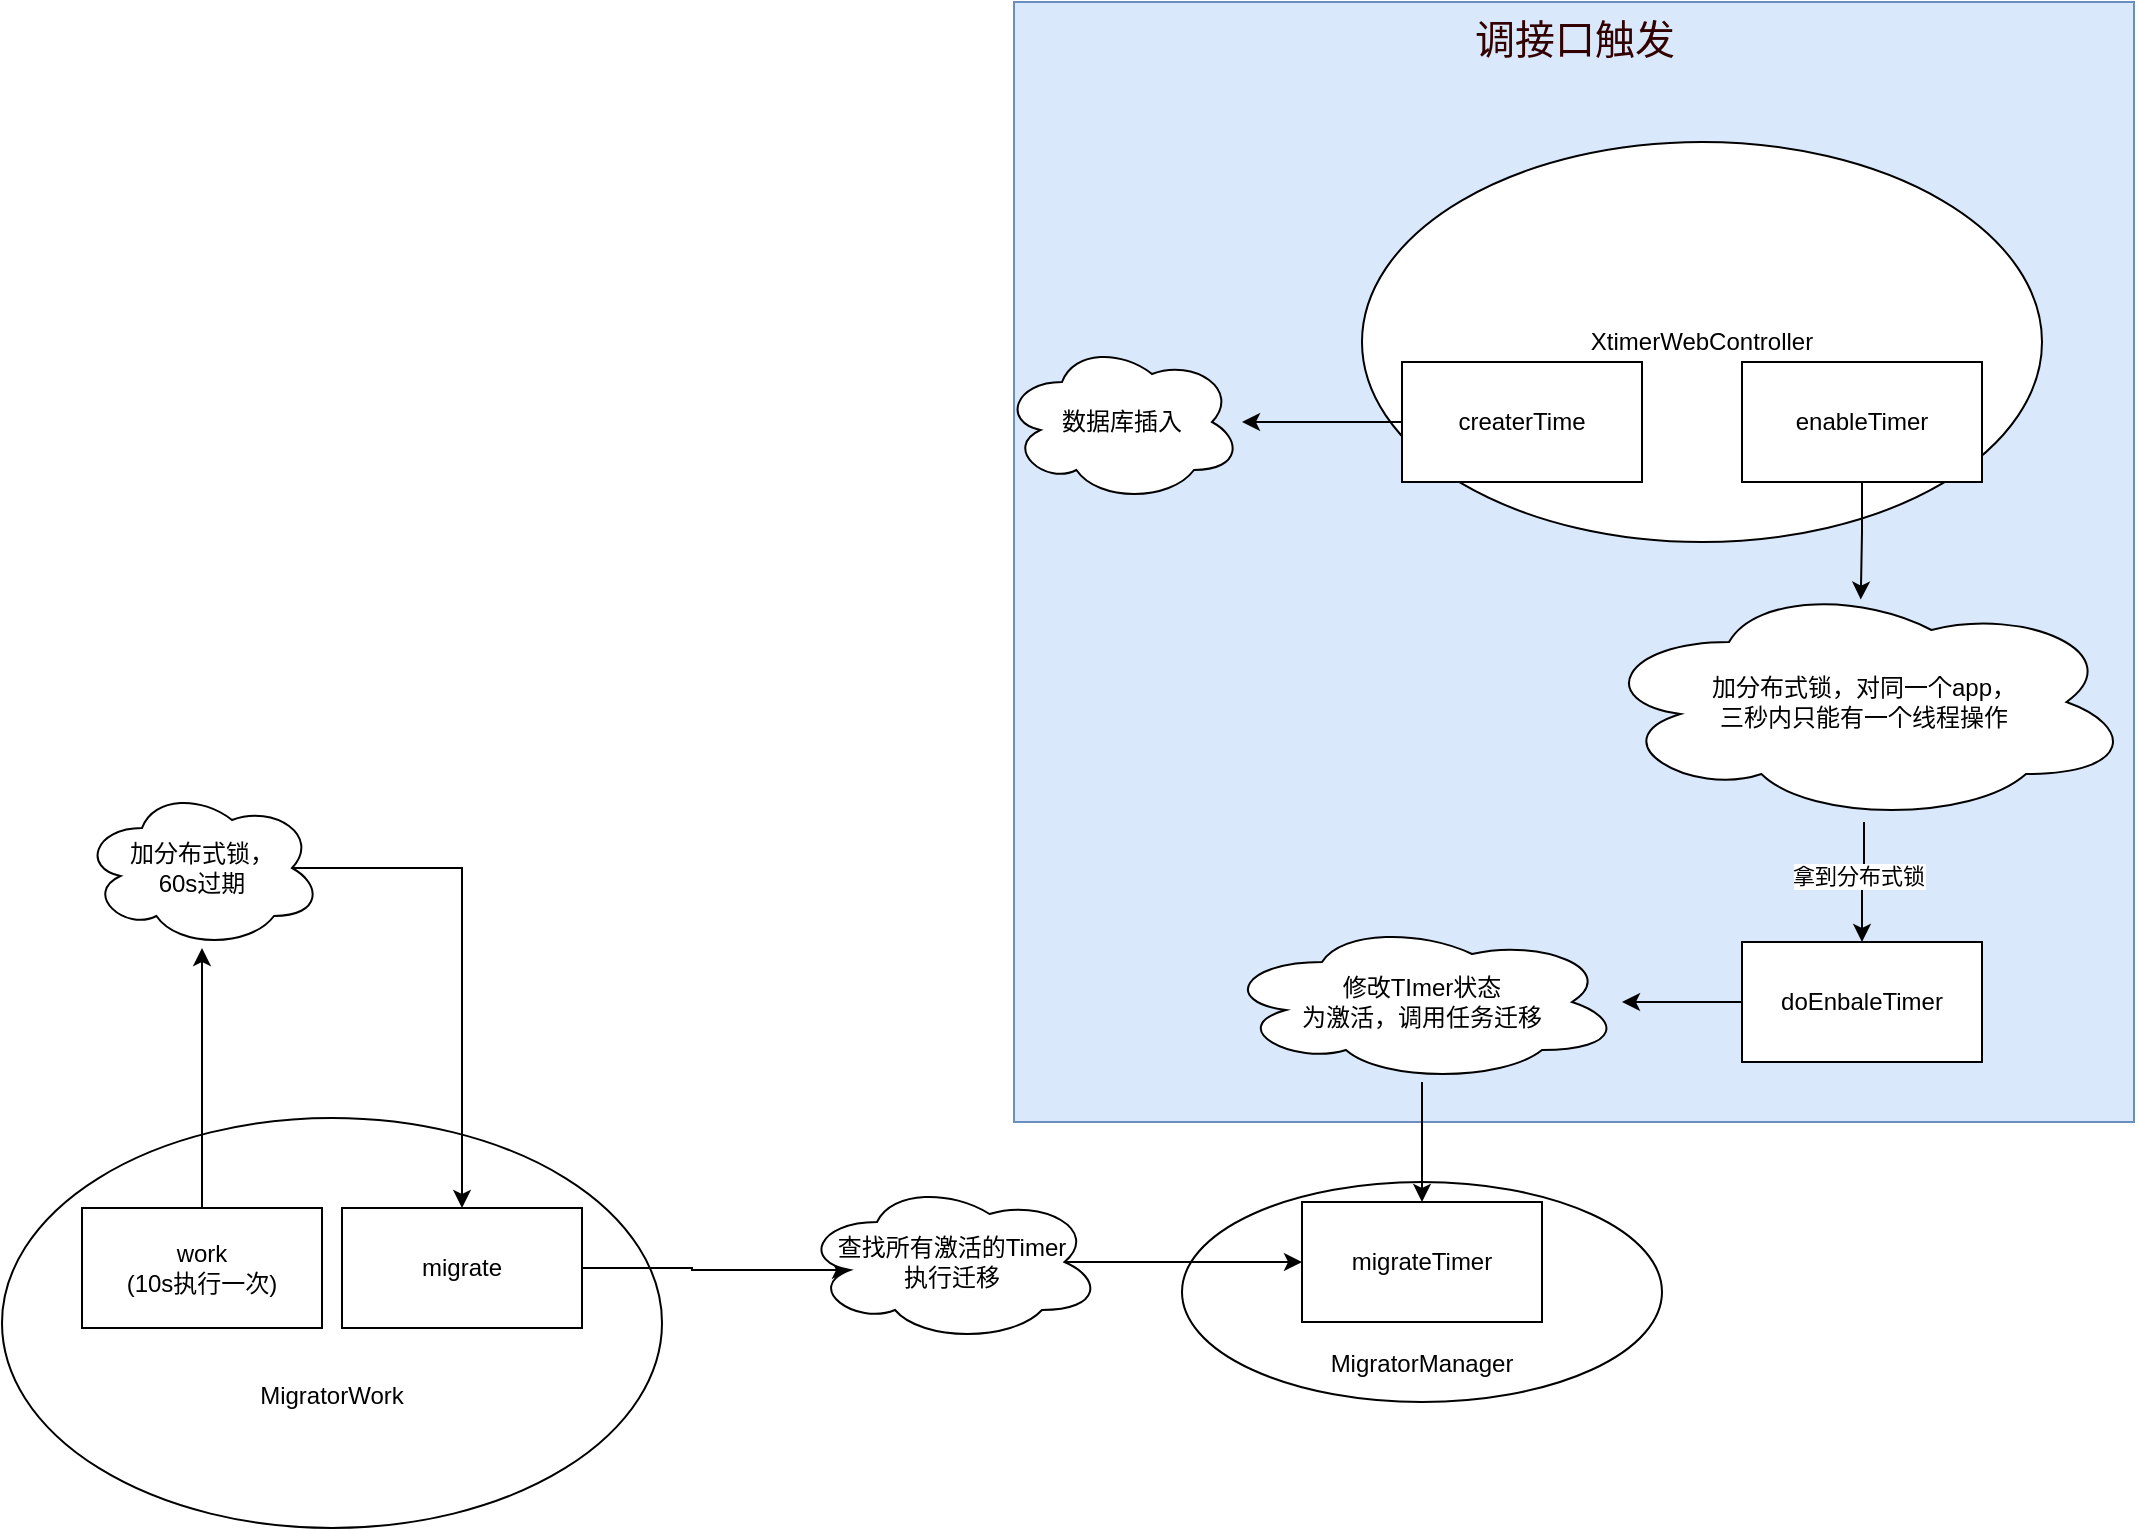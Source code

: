 <mxfile version="26.1.0">
  <diagram name="第 1 页" id="JjAhJUpeRirN_-w8hsYV">
    <mxGraphModel dx="2835" dy="1291" grid="1" gridSize="10" guides="1" tooltips="1" connect="1" arrows="1" fold="1" page="1" pageScale="1" pageWidth="827" pageHeight="1169" math="0" shadow="0">
      <root>
        <mxCell id="0" />
        <mxCell id="1" parent="0" />
        <mxCell id="cCkPG6rzrQ6bPVn2WC5E-35" value="调接口触发" style="html=1;aspect=fixed;align=center;labelPosition=center;verticalLabelPosition=middle;verticalAlign=top;fillColor=#dae8fc;strokeColor=#6c8ebf;spacingBottom=10;labelBorderColor=none;fontSize=20;fontColor=light-dark(#330000,#6CA7FF);" vertex="1" parent="1">
          <mxGeometry x="-794" y="70" width="560" height="560" as="geometry" />
        </mxCell>
        <mxCell id="cCkPG6rzrQ6bPVn2WC5E-31" value="XtimerWebController" style="ellipse;whiteSpace=wrap;html=1;" vertex="1" parent="1">
          <mxGeometry x="-620" y="140" width="340" height="200" as="geometry" />
        </mxCell>
        <mxCell id="cCkPG6rzrQ6bPVn2WC5E-6" value="&lt;div&gt;&lt;br&gt;&lt;/div&gt;&lt;div&gt;&lt;br&gt;&lt;/div&gt;&lt;div&gt;&lt;br&gt;&lt;/div&gt;&lt;div&gt;&lt;br&gt;&lt;/div&gt;&lt;div&gt;&lt;br&gt;&lt;/div&gt;MigratorManager" style="ellipse;whiteSpace=wrap;html=1;" vertex="1" parent="1">
          <mxGeometry x="-710" y="660" width="240" height="110" as="geometry" />
        </mxCell>
        <mxCell id="cCkPG6rzrQ6bPVn2WC5E-18" value="" style="edgeStyle=orthogonalEdgeStyle;rounded=0;orthogonalLoop=1;jettySize=auto;html=1;" edge="1" parent="1" source="cCkPG6rzrQ6bPVn2WC5E-7" target="cCkPG6rzrQ6bPVn2WC5E-17">
          <mxGeometry relative="1" as="geometry" />
        </mxCell>
        <mxCell id="cCkPG6rzrQ6bPVn2WC5E-22" value="" style="edgeStyle=orthogonalEdgeStyle;rounded=0;orthogonalLoop=1;jettySize=auto;html=1;entryX=0.494;entryY=0.073;entryDx=0;entryDy=0;entryPerimeter=0;" edge="1" parent="1" source="cCkPG6rzrQ6bPVn2WC5E-8" target="cCkPG6rzrQ6bPVn2WC5E-19">
          <mxGeometry relative="1" as="geometry">
            <mxPoint x="-230" y="280" as="targetPoint" />
          </mxGeometry>
        </mxCell>
        <mxCell id="cCkPG6rzrQ6bPVn2WC5E-17" value="数据库插入" style="ellipse;shape=cloud;whiteSpace=wrap;html=1;rounded=0;" vertex="1" parent="1">
          <mxGeometry x="-800" y="240" width="120" height="80" as="geometry" />
        </mxCell>
        <mxCell id="cCkPG6rzrQ6bPVn2WC5E-24" value="" style="edgeStyle=orthogonalEdgeStyle;rounded=0;orthogonalLoop=1;jettySize=auto;html=1;" edge="1" parent="1" source="cCkPG6rzrQ6bPVn2WC5E-19" target="cCkPG6rzrQ6bPVn2WC5E-23">
          <mxGeometry relative="1" as="geometry" />
        </mxCell>
        <mxCell id="cCkPG6rzrQ6bPVn2WC5E-25" value="拿到分布式锁" style="edgeLabel;html=1;align=center;verticalAlign=middle;resizable=0;points=[];" vertex="1" connectable="0" parent="cCkPG6rzrQ6bPVn2WC5E-24">
          <mxGeometry x="-0.133" y="-3" relative="1" as="geometry">
            <mxPoint as="offset" />
          </mxGeometry>
        </mxCell>
        <mxCell id="cCkPG6rzrQ6bPVn2WC5E-19" value="加分布式锁，对同一个app，&lt;div&gt;三秒内只能有一个线程操作&lt;/div&gt;" style="ellipse;shape=cloud;whiteSpace=wrap;html=1;rounded=0;" vertex="1" parent="1">
          <mxGeometry x="-504" y="360" width="270" height="120" as="geometry" />
        </mxCell>
        <mxCell id="cCkPG6rzrQ6bPVn2WC5E-27" value="" style="edgeStyle=orthogonalEdgeStyle;rounded=0;orthogonalLoop=1;jettySize=auto;html=1;" edge="1" parent="1" source="cCkPG6rzrQ6bPVn2WC5E-23" target="cCkPG6rzrQ6bPVn2WC5E-26">
          <mxGeometry relative="1" as="geometry" />
        </mxCell>
        <mxCell id="cCkPG6rzrQ6bPVn2WC5E-23" value="doEnbaleTimer" style="whiteSpace=wrap;html=1;rounded=0;" vertex="1" parent="1">
          <mxGeometry x="-430" y="540" width="120" height="60" as="geometry" />
        </mxCell>
        <mxCell id="cCkPG6rzrQ6bPVn2WC5E-34" value="" style="edgeStyle=orthogonalEdgeStyle;rounded=0;orthogonalLoop=1;jettySize=auto;html=1;" edge="1" parent="1" source="cCkPG6rzrQ6bPVn2WC5E-26" target="cCkPG6rzrQ6bPVn2WC5E-32">
          <mxGeometry relative="1" as="geometry" />
        </mxCell>
        <mxCell id="cCkPG6rzrQ6bPVn2WC5E-26" value="修改TImer状态&lt;div&gt;为激活，调用任务迁移&lt;/div&gt;" style="ellipse;shape=cloud;whiteSpace=wrap;html=1;rounded=0;" vertex="1" parent="1">
          <mxGeometry x="-690" y="530" width="200" height="80" as="geometry" />
        </mxCell>
        <mxCell id="cCkPG6rzrQ6bPVn2WC5E-7" value="createrTime" style="rounded=0;whiteSpace=wrap;html=1;" vertex="1" parent="1">
          <mxGeometry x="-600" y="250" width="120" height="60" as="geometry" />
        </mxCell>
        <mxCell id="cCkPG6rzrQ6bPVn2WC5E-8" value="enableTimer" style="rounded=0;whiteSpace=wrap;html=1;" vertex="1" parent="1">
          <mxGeometry x="-430" y="250" width="120" height="60" as="geometry" />
        </mxCell>
        <mxCell id="cCkPG6rzrQ6bPVn2WC5E-32" value="migrateTimer" style="rounded=0;whiteSpace=wrap;html=1;" vertex="1" parent="1">
          <mxGeometry x="-650" y="670" width="120" height="60" as="geometry" />
        </mxCell>
        <mxCell id="cCkPG6rzrQ6bPVn2WC5E-36" value="&lt;div&gt;&lt;br&gt;&lt;/div&gt;&lt;div&gt;&lt;br&gt;&lt;/div&gt;&lt;div&gt;&lt;br&gt;&lt;/div&gt;&lt;div&gt;&lt;br&gt;&lt;/div&gt;&lt;div&gt;&lt;br&gt;&lt;/div&gt;MigratorWork" style="ellipse;whiteSpace=wrap;html=1;" vertex="1" parent="1">
          <mxGeometry x="-1300" y="628" width="330" height="205" as="geometry" />
        </mxCell>
        <mxCell id="cCkPG6rzrQ6bPVn2WC5E-40" value="" style="edgeStyle=orthogonalEdgeStyle;rounded=0;orthogonalLoop=1;jettySize=auto;html=1;" edge="1" parent="1" source="cCkPG6rzrQ6bPVn2WC5E-38" target="cCkPG6rzrQ6bPVn2WC5E-39">
          <mxGeometry relative="1" as="geometry" />
        </mxCell>
        <mxCell id="cCkPG6rzrQ6bPVn2WC5E-38" value="work&lt;div&gt;(10s执行一次)&lt;/div&gt;" style="rounded=0;whiteSpace=wrap;html=1;" vertex="1" parent="1">
          <mxGeometry x="-1260" y="673" width="120" height="60" as="geometry" />
        </mxCell>
        <mxCell id="cCkPG6rzrQ6bPVn2WC5E-43" value="" style="edgeStyle=orthogonalEdgeStyle;rounded=0;orthogonalLoop=1;jettySize=auto;html=1;exitX=0.875;exitY=0.5;exitDx=0;exitDy=0;exitPerimeter=0;" edge="1" parent="1" source="cCkPG6rzrQ6bPVn2WC5E-39" target="cCkPG6rzrQ6bPVn2WC5E-41">
          <mxGeometry relative="1" as="geometry">
            <mxPoint x="-1060" y="503" as="targetPoint" />
          </mxGeometry>
        </mxCell>
        <mxCell id="cCkPG6rzrQ6bPVn2WC5E-39" value="加分布式锁，&lt;div&gt;60s过期&lt;/div&gt;" style="ellipse;shape=cloud;whiteSpace=wrap;html=1;rounded=0;" vertex="1" parent="1">
          <mxGeometry x="-1260" y="463" width="120" height="80" as="geometry" />
        </mxCell>
        <mxCell id="cCkPG6rzrQ6bPVn2WC5E-45" value="" style="edgeStyle=orthogonalEdgeStyle;rounded=0;orthogonalLoop=1;jettySize=auto;html=1;entryX=0.16;entryY=0.55;entryDx=0;entryDy=0;entryPerimeter=0;" edge="1" parent="1" source="cCkPG6rzrQ6bPVn2WC5E-41" target="cCkPG6rzrQ6bPVn2WC5E-44">
          <mxGeometry relative="1" as="geometry">
            <mxPoint x="-930" y="680" as="targetPoint" />
          </mxGeometry>
        </mxCell>
        <mxCell id="cCkPG6rzrQ6bPVn2WC5E-41" value="migrate" style="rounded=0;whiteSpace=wrap;html=1;" vertex="1" parent="1">
          <mxGeometry x="-1130" y="673" width="120" height="60" as="geometry" />
        </mxCell>
        <mxCell id="cCkPG6rzrQ6bPVn2WC5E-46" value="" style="edgeStyle=orthogonalEdgeStyle;rounded=0;orthogonalLoop=1;jettySize=auto;html=1;exitX=0.875;exitY=0.5;exitDx=0;exitDy=0;exitPerimeter=0;" edge="1" parent="1" source="cCkPG6rzrQ6bPVn2WC5E-44" target="cCkPG6rzrQ6bPVn2WC5E-32">
          <mxGeometry relative="1" as="geometry" />
        </mxCell>
        <mxCell id="cCkPG6rzrQ6bPVn2WC5E-44" value="查找所有激活的Timer&lt;div&gt;&lt;span style=&quot;background-color: transparent; color: light-dark(rgb(0, 0, 0), rgb(255, 255, 255));&quot;&gt;执行迁移&lt;/span&gt;&lt;/div&gt;" style="ellipse;shape=cloud;whiteSpace=wrap;html=1;rounded=0;" vertex="1" parent="1">
          <mxGeometry x="-900" y="660" width="150" height="80" as="geometry" />
        </mxCell>
      </root>
    </mxGraphModel>
  </diagram>
</mxfile>
